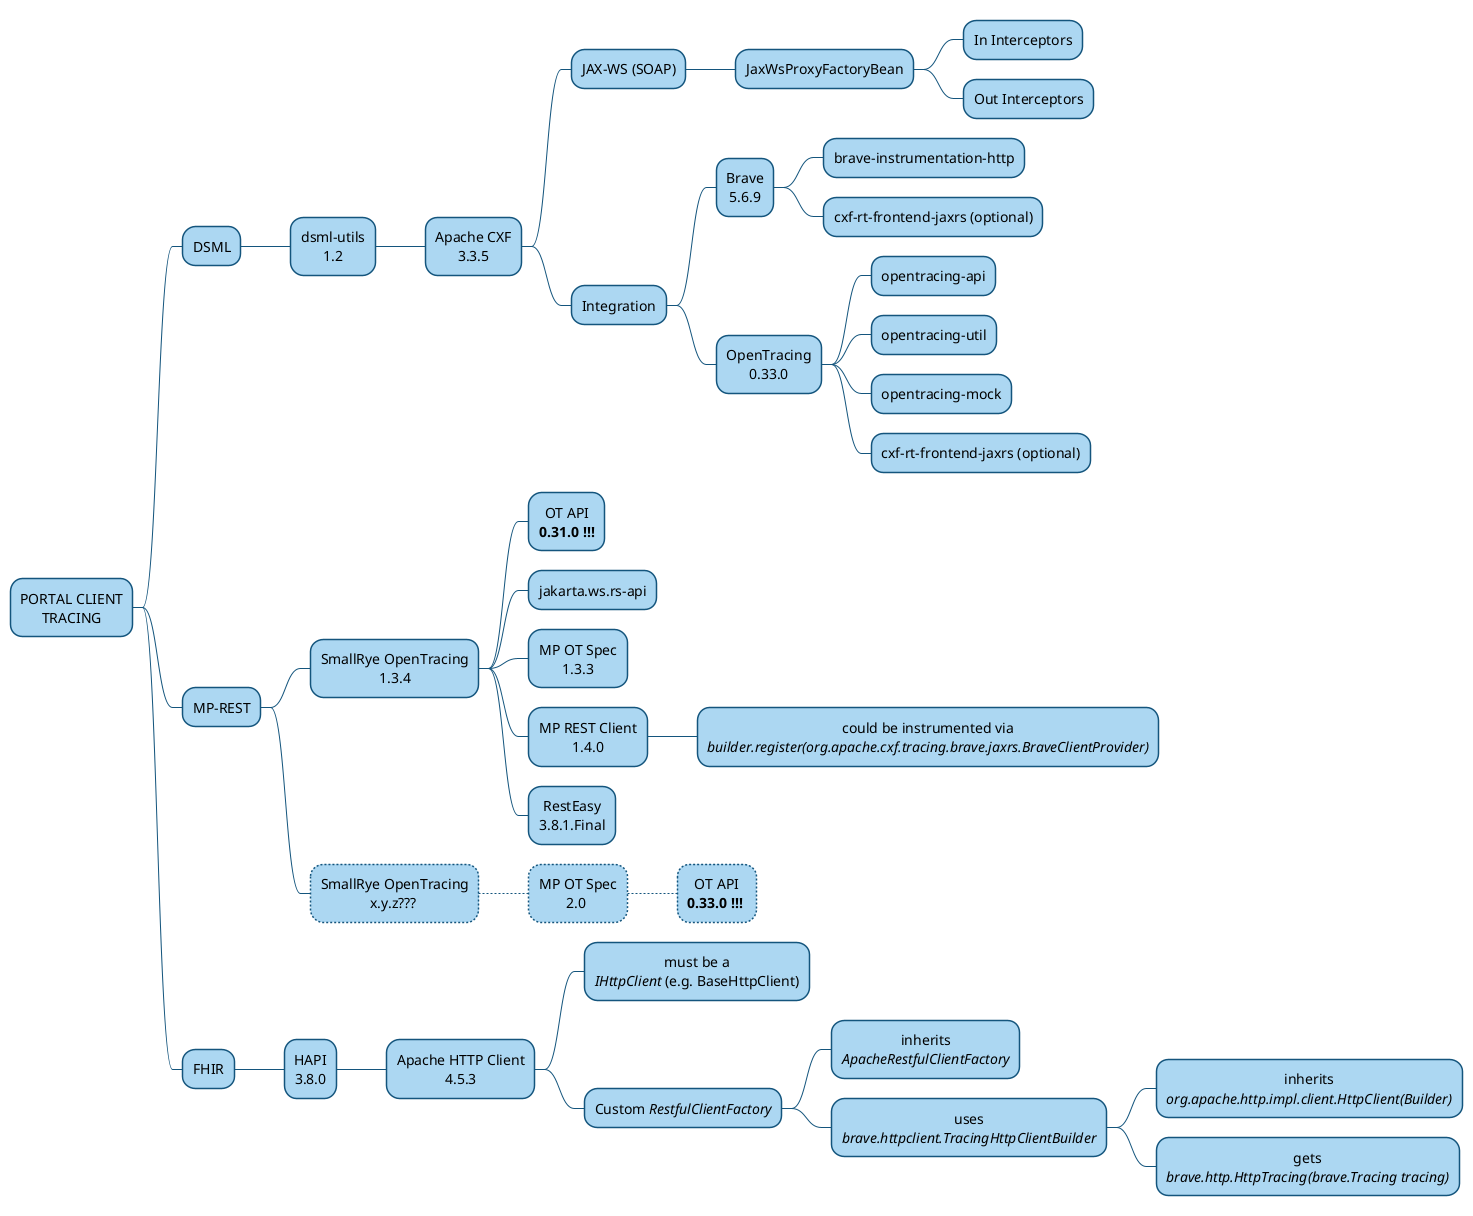 @startmindmap
skinparam defaultTextAlignment center
<style>
  arrow {
    LineColor #14557d
  }

  node {
    BackGroundColor #acd7f2
    LineColor #14557d
  }
  
  .optional {
    LineStyle 2
  }
</style>

* PORTAL CLIENT\nTRACING
** DSML
*** dsml-utils\n1.2
**** Apache CXF\n3.3.5
***** JAX-WS (SOAP)
****** JaxWsProxyFactoryBean
******* In Interceptors
******* Out Interceptors
***** Integration
****** Brave\n5.6.9
******* brave-instrumentation-http
******* cxf-rt-frontend-jaxrs (optional)
****** OpenTracing\n0.33.0
******* opentracing-api
******* opentracing-util
******* opentracing-mock
******* cxf-rt-frontend-jaxrs (optional)

** MP-REST
*** SmallRye OpenTracing\n1.3.4
**** OT API\n<b>0.31.0 !!!
**** jakarta.ws.rs-api
**** MP OT Spec\n1.3.3
**** MP REST Client\n1.4.0
***** could be instrumented via\n<i>builder.register(org.apache.cxf.tracing.brave.jaxrs.BraveClientProvider)
**** RestEasy\n3.8.1.Final
*** SmallRye OpenTracing\nx.y.z??? <<optional>>
**** MP OT Spec\n2.0 <<optional>>
***** OT API\n<b>0.33.0 !!! <<optional>>

** FHIR
*** HAPI\n3.8.0
**** Apache HTTP Client\n4.5.3
***** must be a\n<i>IHttpClient</i> (e.g. BaseHttpClient)
***** Custom <i>RestfulClientFactory
****** inherits\n<i>ApacheRestfulClientFactory
****** uses\n<i>brave.httpclient.TracingHttpClientBuilder
******* inherits\n<i>org.apache.http.impl.client.HttpClient(Builder)
******* gets\n<i>brave.http.HttpTracing(brave.Tracing tracing)
@endmindmap